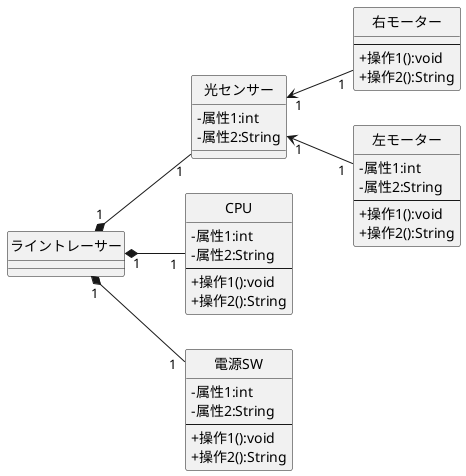 @startuml クラス図_ライントレーサー
skinparam classAttributeIconSize 0
left to right direction
class ライントレーサー {

}
class 光センサー {
- 属性1:int
- 属性2:String
}
class 右モーター {
---
+ 操作1():void
+ 操作2():String
}
class 左モーター {
- 属性1:int
- 属性2:String
---
+ 操作1():void
+ 操作2():String
}
class CPU {
- 属性1:int
- 属性2:String
---
+ 操作1():void
+ 操作2():String
}
class 電源SW {
- 属性1:int
- 属性2:String
---
+ 操作1():void
+ 操作2():String
}

光センサー "1" <-- "1"  左モーター
光センサー "1" <-- "1" 右モーター

ライントレーサー "1" *-- "1" CPU
ライントレーサー "1" *-- "1" 電源SW
ライントレーサー "1" *-- "1" 光センサー


hide ライントレーサー circle
hide 光センサー circle
hide 右モーター circle
hide 左モーター circle
hide CPU circle
hide 電源SW circle
@enduml

